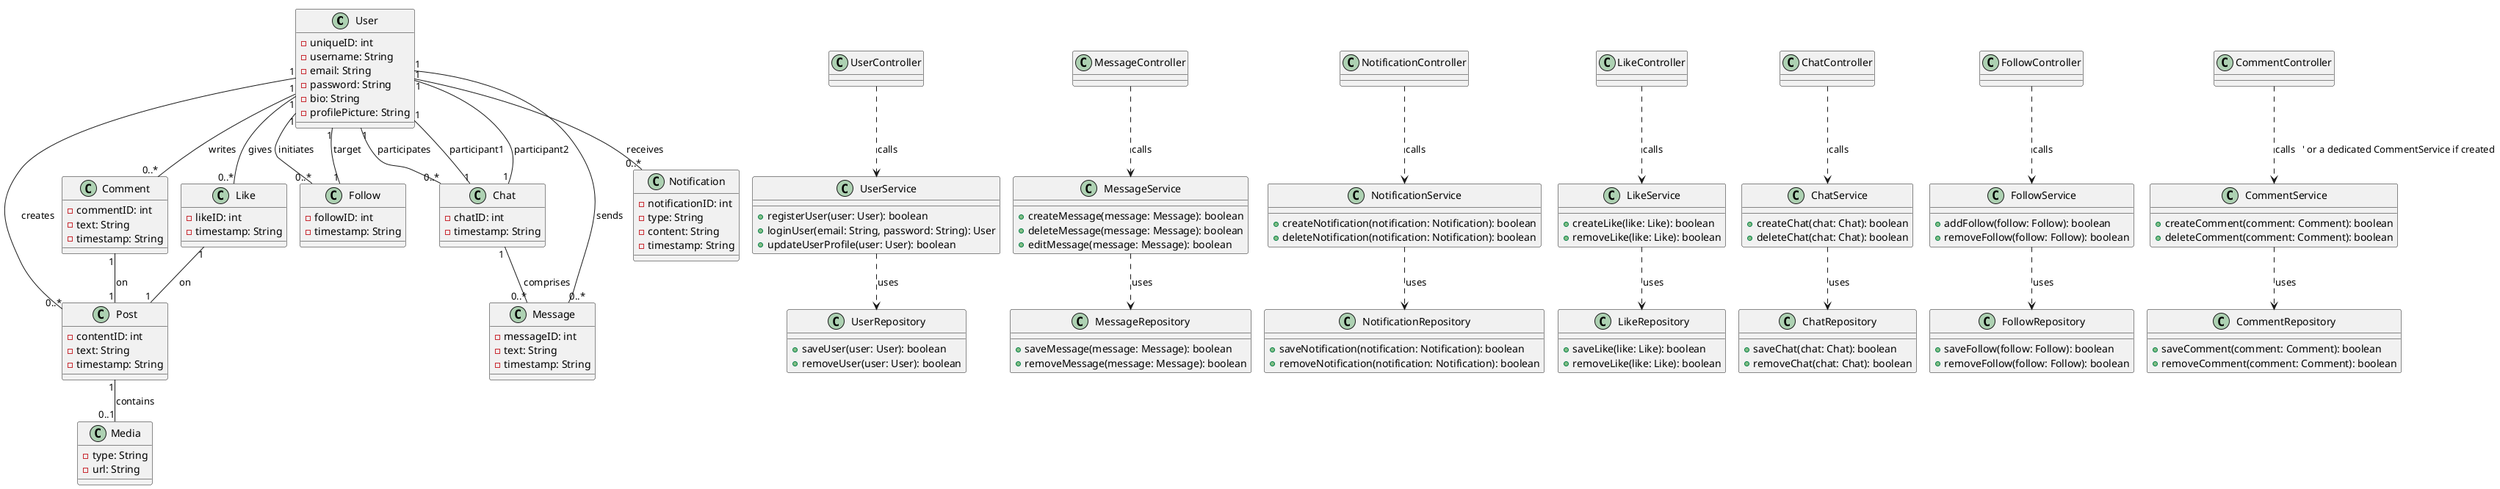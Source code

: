 @startuml
!pragma layout smetana

' ======================
' Domain Entities
' ======================

class User {
  - uniqueID: int
  - username: String
  - email: String
  - password: String
  - bio: String
  - profilePicture: String
}

class Post {
  - contentID: int
  - text: String
  - timestamp: String
}

class Media {
    - type: String
    - url: String
}

class Comment {
  - commentID: int
  - text: String
  - timestamp: String
}

class Like {
  - likeID: int
  - timestamp: String
}

class Follow {
  - followID: int
  - timestamp: String
}

class Chat {
  - chatID: int
  - timestamp: String
}

class Message {
  - messageID: int
  - text: String
  - timestamp: String
}

class Notification {
  - notificationID: int
  - type: String
  - content: String
  - timestamp: String
}

' ----------------------
' Domain Associations
' ----------------------

' A User creates many Post items
User "1" -- "0..*" Post : creates
Post "1" -- "0..1" Media : contains

' A User writes many Comments; each Comment is written by 1 User and on 1 Post item
User "1" -- "0..*" Comment : writes
Comment "1" -- "1" Post : on

' A User gives many Likes; each Like is by 1 User on 1 Post
User "1" -- "0..*" Like : gives
Like "1" -- "1" Post : on

' A User receives many Notifications
User "1" -- "0..*" Notification : receives

' A User sends many Messages
User "1" -- "0..*" Message : sends
' Each Message belongs to 1 Chat
Chat "1" -- "0..*" Message : comprises

' A Chat is between (at least) 2 Users.
' Here we model Chat participation using two associations for clarity.
Chat "1" -- "1" User : participant1
Chat "1" -- "1" User : participant2

' A User participates in many Chats (this association is bidirectional)
User "1" -- "0..*" Chat : participates

' Self-association for following.
' Using the Follow class as a link between two Users.
User "1" -- "0..*" Follow : initiates
Follow "1" -- "1" User : target

' ======================
' Repositories
' ======================

class UserRepository {
    + saveUser(user: User): boolean
    + removeUser(user: User): boolean
}

class MessageRepository {
    + saveMessage(message: Message): boolean
    + removeMessage(message: Message): boolean
}

class NotificationRepository {
    + saveNotification(notification: Notification): boolean
    + removeNotification(notification: Notification): boolean
}

class LikeRepository {
    + saveLike(like: Like): boolean
    + removeLike(like: Like): boolean
}

class ChatRepository {
    + saveChat(chat: Chat): boolean
    + removeChat(chat: Chat): boolean
}

class FollowRepository {
    + saveFollow(follow: Follow): boolean
    + removeFollow(follow: Follow): boolean
}

class CommentRepository {
    + saveComment(comment: Comment): boolean
    + removeComment(comment: Comment): boolean
}

' ======================
' Services
' ======================

class UserService {
    + registerUser(user: User): boolean
    + loginUser(email: String, password: String): User
    + updateUserProfile(user: User): boolean
}

class MessageService {
    + createMessage(message: Message): boolean
    + deleteMessage(message: Message): boolean
    + editMessage(message: Message): boolean
}

class NotificationService {
    + createNotification(notification: Notification): boolean
    + deleteNotification(notification: Notification): boolean
}

class LikeService {
    + createLike(like: Like): boolean
    + removeLike(like: Like): boolean
}

class FollowService {
    + addFollow(follow: Follow): boolean
    + removeFollow(follow: Follow): boolean
}

class ChatService {
    + createChat(chat: Chat): boolean
    + deleteChat(chat: Chat): boolean
}

class CommentService {
    + createComment(comment: Comment): boolean
    + deleteComment(comment: Comment): boolean
}

' ======================
' Controllers
' ======================

class UserController {
}

class MessageController {
}

class ChatController {
}

class CommentController {
}

class NotificationController {
}

class LikeController {
}

class FollowController {
}

' ----------------------
' Dependency Associations
' (These show typical "uses" relationships)
' ----------------------

UserService ..> UserRepository : uses
MessageService ..> MessageRepository : uses
NotificationService ..> NotificationRepository : uses
LikeService ..> LikeRepository : uses
FollowService ..> FollowRepository : uses
ChatService ..> ChatRepository : uses
CommentService ..> CommentRepository: uses


UserController ..> UserService : calls
MessageController ..> MessageService : calls
ChatController ..> ChatService : calls
CommentController ..> CommentService : calls   ' or a dedicated CommentService if created
NotificationController ..> NotificationService : calls
LikeController ..> LikeService : calls
FollowController ..> FollowService : calls

@enduml
